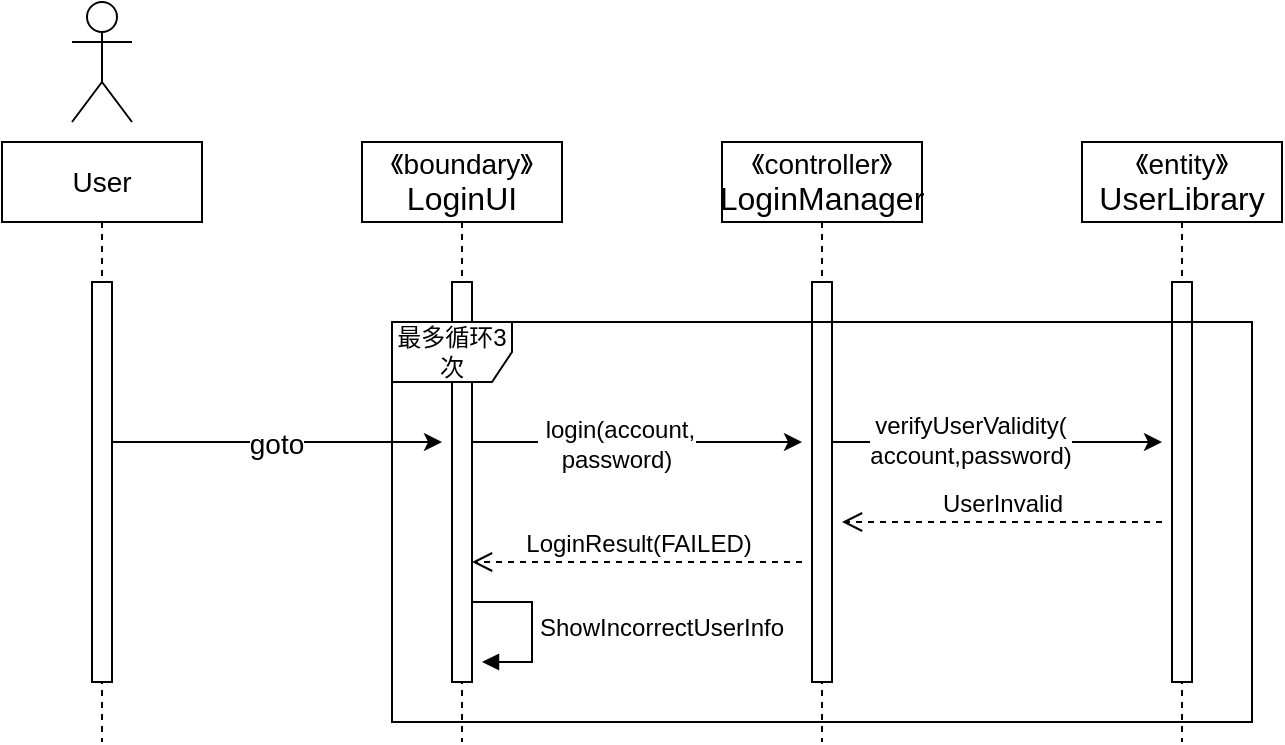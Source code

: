 <mxfile version="24.4.0" type="github">
  <diagram name="第 1 页" id="cXRx3yIUhUJSbq4bydo4">
    <mxGraphModel dx="1050" dy="522" grid="1" gridSize="10" guides="1" tooltips="1" connect="1" arrows="1" fold="1" page="1" pageScale="1" pageWidth="827" pageHeight="1169" math="0" shadow="0">
      <root>
        <mxCell id="0" />
        <mxCell id="1" parent="0" />
        <mxCell id="B5Bpz3BFPxIAdJKWP5Qh-13" value="" style="edgeStyle=orthogonalEdgeStyle;rounded=0;orthogonalLoop=1;jettySize=auto;html=1;curved=0;" edge="1" parent="1" source="B5Bpz3BFPxIAdJKWP5Qh-11">
          <mxGeometry relative="1" as="geometry">
            <mxPoint x="340" y="270" as="targetPoint" />
          </mxGeometry>
        </mxCell>
        <mxCell id="B5Bpz3BFPxIAdJKWP5Qh-27" value="&lt;font style=&quot;font-size: 14px;&quot;&gt;goto&lt;/font&gt;" style="edgeLabel;html=1;align=center;verticalAlign=middle;resizable=0;points=[];strokeColor=default;fontFamily=Helvetica;fontSize=12;fontColor=default;fillColor=default;" vertex="1" connectable="0" parent="B5Bpz3BFPxIAdJKWP5Qh-13">
          <mxGeometry x="0.014" y="-1" relative="1" as="geometry">
            <mxPoint as="offset" />
          </mxGeometry>
        </mxCell>
        <mxCell id="B5Bpz3BFPxIAdJKWP5Qh-11" value="&lt;font style=&quot;font-size: 14px;&quot;&gt;User&lt;/font&gt;" style="shape=umlLifeline;perimeter=lifelinePerimeter;whiteSpace=wrap;html=1;container=1;dropTarget=0;collapsible=0;recursiveResize=0;outlineConnect=0;portConstraint=eastwest;newEdgeStyle={&quot;curved&quot;:0,&quot;rounded&quot;:0};" vertex="1" parent="1">
          <mxGeometry x="120" y="120" width="100" height="300" as="geometry" />
        </mxCell>
        <mxCell id="B5Bpz3BFPxIAdJKWP5Qh-40" value="" style="html=1;points=[[0,0,0,0,5],[0,1,0,0,-5],[1,0,0,0,5],[1,1,0,0,-5]];perimeter=orthogonalPerimeter;outlineConnect=0;targetShapes=umlLifeline;portConstraint=eastwest;newEdgeStyle={&quot;curved&quot;:0,&quot;rounded&quot;:0};strokeColor=default;align=center;verticalAlign=middle;fontFamily=Helvetica;fontSize=12;fontColor=default;fillColor=default;" vertex="1" parent="B5Bpz3BFPxIAdJKWP5Qh-11">
          <mxGeometry x="45" y="70" width="10" height="200" as="geometry" />
        </mxCell>
        <mxCell id="B5Bpz3BFPxIAdJKWP5Qh-24" value="" style="edgeStyle=orthogonalEdgeStyle;rounded=0;orthogonalLoop=1;jettySize=auto;html=1;curved=0;fontFamily=Helvetica;fontSize=12;fontColor=default;" edge="1" parent="1" source="B5Bpz3BFPxIAdJKWP5Qh-12">
          <mxGeometry relative="1" as="geometry">
            <mxPoint x="520" y="270" as="targetPoint" />
          </mxGeometry>
        </mxCell>
        <mxCell id="B5Bpz3BFPxIAdJKWP5Qh-31" value="" style="edgeLabel;html=1;align=center;verticalAlign=middle;resizable=0;points=[];strokeColor=default;fontFamily=Helvetica;fontSize=12;fontColor=default;fillColor=default;" vertex="1" connectable="0" parent="B5Bpz3BFPxIAdJKWP5Qh-24">
          <mxGeometry x="-0.452" y="-1" relative="1" as="geometry">
            <mxPoint as="offset" />
          </mxGeometry>
        </mxCell>
        <mxCell id="B5Bpz3BFPxIAdJKWP5Qh-34" value="&lt;font style=&quot;font-size: 12px;&quot;&gt;&amp;nbsp;login(account,&lt;/font&gt;&lt;div&gt;&lt;font style=&quot;font-size: 12px;&quot;&gt;password)&lt;/font&gt;&lt;/div&gt;" style="edgeLabel;html=1;align=center;verticalAlign=middle;resizable=0;points=[];strokeColor=default;fontFamily=Helvetica;fontSize=12;fontColor=default;fillColor=default;" vertex="1" connectable="0" parent="B5Bpz3BFPxIAdJKWP5Qh-24">
          <mxGeometry x="-0.097" y="-1" relative="1" as="geometry">
            <mxPoint as="offset" />
          </mxGeometry>
        </mxCell>
        <mxCell id="B5Bpz3BFPxIAdJKWP5Qh-12" value="&lt;font style=&quot;font-size: 14px;&quot;&gt;《boundary》&lt;/font&gt;&lt;div&gt;&lt;font size=&quot;3&quot;&gt;LoginUI&lt;/font&gt;&lt;/div&gt;" style="shape=umlLifeline;perimeter=lifelinePerimeter;whiteSpace=wrap;html=1;container=1;dropTarget=0;collapsible=0;recursiveResize=0;outlineConnect=0;portConstraint=eastwest;newEdgeStyle={&quot;curved&quot;:0,&quot;rounded&quot;:0};" vertex="1" parent="1">
          <mxGeometry x="300" y="120" width="100" height="300" as="geometry" />
        </mxCell>
        <mxCell id="B5Bpz3BFPxIAdJKWP5Qh-18" value="" style="shape=umlActor;verticalLabelPosition=bottom;verticalAlign=top;html=1;" vertex="1" parent="1">
          <mxGeometry x="155" y="50" width="30" height="60" as="geometry" />
        </mxCell>
        <mxCell id="B5Bpz3BFPxIAdJKWP5Qh-26" value="" style="edgeStyle=orthogonalEdgeStyle;rounded=0;orthogonalLoop=1;jettySize=auto;html=1;curved=0;fontFamily=Helvetica;fontSize=12;fontColor=default;" edge="1" parent="1" source="B5Bpz3BFPxIAdJKWP5Qh-23">
          <mxGeometry relative="1" as="geometry">
            <mxPoint x="700" y="270" as="targetPoint" />
          </mxGeometry>
        </mxCell>
        <mxCell id="B5Bpz3BFPxIAdJKWP5Qh-35" value="verifyUserValidity(&lt;div&gt;account,password)&lt;/div&gt;" style="edgeLabel;html=1;align=center;verticalAlign=middle;resizable=0;points=[];strokeColor=default;fontFamily=Helvetica;fontSize=12;fontColor=default;fillColor=default;" vertex="1" connectable="0" parent="B5Bpz3BFPxIAdJKWP5Qh-26">
          <mxGeometry x="-0.13" y="1" relative="1" as="geometry">
            <mxPoint as="offset" />
          </mxGeometry>
        </mxCell>
        <mxCell id="B5Bpz3BFPxIAdJKWP5Qh-23" value="&lt;font style=&quot;font-size: 14px;&quot;&gt;《controller》&lt;/font&gt;&lt;div&gt;&lt;font size=&quot;3&quot;&gt;LoginManager&lt;/font&gt;&lt;/div&gt;" style="shape=umlLifeline;perimeter=lifelinePerimeter;whiteSpace=wrap;html=1;container=1;dropTarget=0;collapsible=0;recursiveResize=0;outlineConnect=0;portConstraint=eastwest;newEdgeStyle={&quot;curved&quot;:0,&quot;rounded&quot;:0};" vertex="1" parent="1">
          <mxGeometry x="480" y="120" width="100" height="300" as="geometry" />
        </mxCell>
        <mxCell id="B5Bpz3BFPxIAdJKWP5Qh-42" value="" style="html=1;points=[[0,0,0,0,5],[0,1,0,0,-5],[1,0,0,0,5],[1,1,0,0,-5]];perimeter=orthogonalPerimeter;outlineConnect=0;targetShapes=umlLifeline;portConstraint=eastwest;newEdgeStyle={&quot;curved&quot;:0,&quot;rounded&quot;:0};strokeColor=default;align=center;verticalAlign=middle;fontFamily=Helvetica;fontSize=12;fontColor=default;fillColor=default;" vertex="1" parent="B5Bpz3BFPxIAdJKWP5Qh-23">
          <mxGeometry x="45" y="70" width="10" height="200" as="geometry" />
        </mxCell>
        <mxCell id="B5Bpz3BFPxIAdJKWP5Qh-25" value="&lt;font style=&quot;font-size: 14px;&quot;&gt;《entity》&lt;/font&gt;&lt;div&gt;&lt;font size=&quot;3&quot;&gt;UserLibrary&lt;/font&gt;&lt;/div&gt;" style="shape=umlLifeline;perimeter=lifelinePerimeter;whiteSpace=wrap;html=1;container=1;dropTarget=0;collapsible=0;recursiveResize=0;outlineConnect=0;portConstraint=eastwest;newEdgeStyle={&quot;curved&quot;:0,&quot;rounded&quot;:0};" vertex="1" parent="1">
          <mxGeometry x="660" y="120" width="100" height="300" as="geometry" />
        </mxCell>
        <mxCell id="B5Bpz3BFPxIAdJKWP5Qh-43" value="" style="html=1;points=[[0,0,0,0,5],[0,1,0,0,-5],[1,0,0,0,5],[1,1,0,0,-5]];perimeter=orthogonalPerimeter;outlineConnect=0;targetShapes=umlLifeline;portConstraint=eastwest;newEdgeStyle={&quot;curved&quot;:0,&quot;rounded&quot;:0};strokeColor=default;align=center;verticalAlign=middle;fontFamily=Helvetica;fontSize=12;fontColor=default;fillColor=default;" vertex="1" parent="B5Bpz3BFPxIAdJKWP5Qh-25">
          <mxGeometry x="45" y="70" width="10" height="200" as="geometry" />
        </mxCell>
        <mxCell id="B5Bpz3BFPxIAdJKWP5Qh-36" value="UserInvalid" style="html=1;verticalAlign=bottom;endArrow=open;dashed=1;endSize=8;curved=0;rounded=0;fontFamily=Helvetica;fontSize=12;fontColor=default;" edge="1" parent="1">
          <mxGeometry relative="1" as="geometry">
            <mxPoint x="700" y="310" as="sourcePoint" />
            <mxPoint x="540" y="310" as="targetPoint" />
          </mxGeometry>
        </mxCell>
        <mxCell id="B5Bpz3BFPxIAdJKWP5Qh-37" value="LoginResult(FAILED)" style="html=1;verticalAlign=bottom;endArrow=open;dashed=1;endSize=8;curved=0;rounded=0;fontFamily=Helvetica;fontSize=12;fontColor=default;" edge="1" parent="1" target="B5Bpz3BFPxIAdJKWP5Qh-41">
          <mxGeometry relative="1" as="geometry">
            <mxPoint x="520" y="330" as="sourcePoint" />
            <mxPoint x="349.5" y="330" as="targetPoint" />
          </mxGeometry>
        </mxCell>
        <mxCell id="B5Bpz3BFPxIAdJKWP5Qh-41" value="" style="html=1;points=[[0,0,0,0,5],[0,1,0,0,-5],[1,0,0,0,5],[1,1,0,0,-5]];perimeter=orthogonalPerimeter;outlineConnect=0;targetShapes=umlLifeline;portConstraint=eastwest;newEdgeStyle={&quot;curved&quot;:0,&quot;rounded&quot;:0};strokeColor=default;align=center;verticalAlign=middle;fontFamily=Helvetica;fontSize=12;fontColor=default;fillColor=default;" vertex="1" parent="1">
          <mxGeometry x="345" y="190" width="10" height="200" as="geometry" />
        </mxCell>
        <mxCell id="B5Bpz3BFPxIAdJKWP5Qh-28" value="最多循环3次" style="shape=umlFrame;whiteSpace=wrap;html=1;pointerEvents=0;strokeColor=default;align=center;verticalAlign=middle;fontFamily=Helvetica;fontSize=12;fontColor=default;fillColor=default;" vertex="1" parent="1">
          <mxGeometry x="315" y="210" width="430" height="200" as="geometry" />
        </mxCell>
        <mxCell id="B5Bpz3BFPxIAdJKWP5Qh-50" value="ShowIncorrectUserInfo" style="html=1;align=left;spacingLeft=2;endArrow=block;rounded=0;edgeStyle=orthogonalEdgeStyle;curved=0;rounded=0;fontFamily=Helvetica;fontSize=12;fontColor=default;" edge="1" parent="1">
          <mxGeometry relative="1" as="geometry">
            <mxPoint x="355" y="350" as="sourcePoint" />
            <Array as="points">
              <mxPoint x="385" y="380" />
            </Array>
            <mxPoint x="360" y="380" as="targetPoint" />
          </mxGeometry>
        </mxCell>
      </root>
    </mxGraphModel>
  </diagram>
</mxfile>
